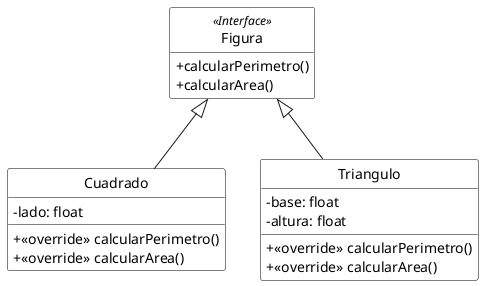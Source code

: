 @startuml
skinparam monochrome true
skinparam shadowing false
skinparam backgroundColor transparent
skinparam classBackgroundColor White
skinparam classBorderColor Black
skinparam classAttributeIconSize 0

Figura <|-- Cuadrado
Figura <|-- Triangulo

class Figura <<Interface>> {
 +calcularPerimetro()
 +calcularArea()
}

class Cuadrado {
 -lado: float
 + <<override>> calcularPerimetro()
 + <<override>> calcularArea()
}

class Triangulo {
 -base: float
 -altura: float
 + <<override>> calcularPerimetro()
 + <<override>> calcularArea()
}

hide circle
hide <<Interface>> fields
@enduml
